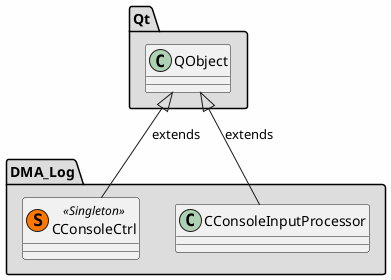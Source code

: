
@startuml

skinparam backgroundColor #FEFEFE
skinparam wrapWidth 600
package "DMA_Log" #DDDDDD
{

class "CConsoleCtrl"<< (S,#FF7700) Singleton >>
{
}

class "CConsoleInputProcessor"
{
}

}

package "Qt" #DDDDDD
{

class "QObject"
{
}

}

'====================Inheritance section====================
QObject <|-- CConsoleCtrl : extends
QObject <|-- CConsoleInputProcessor : extends

@enduml